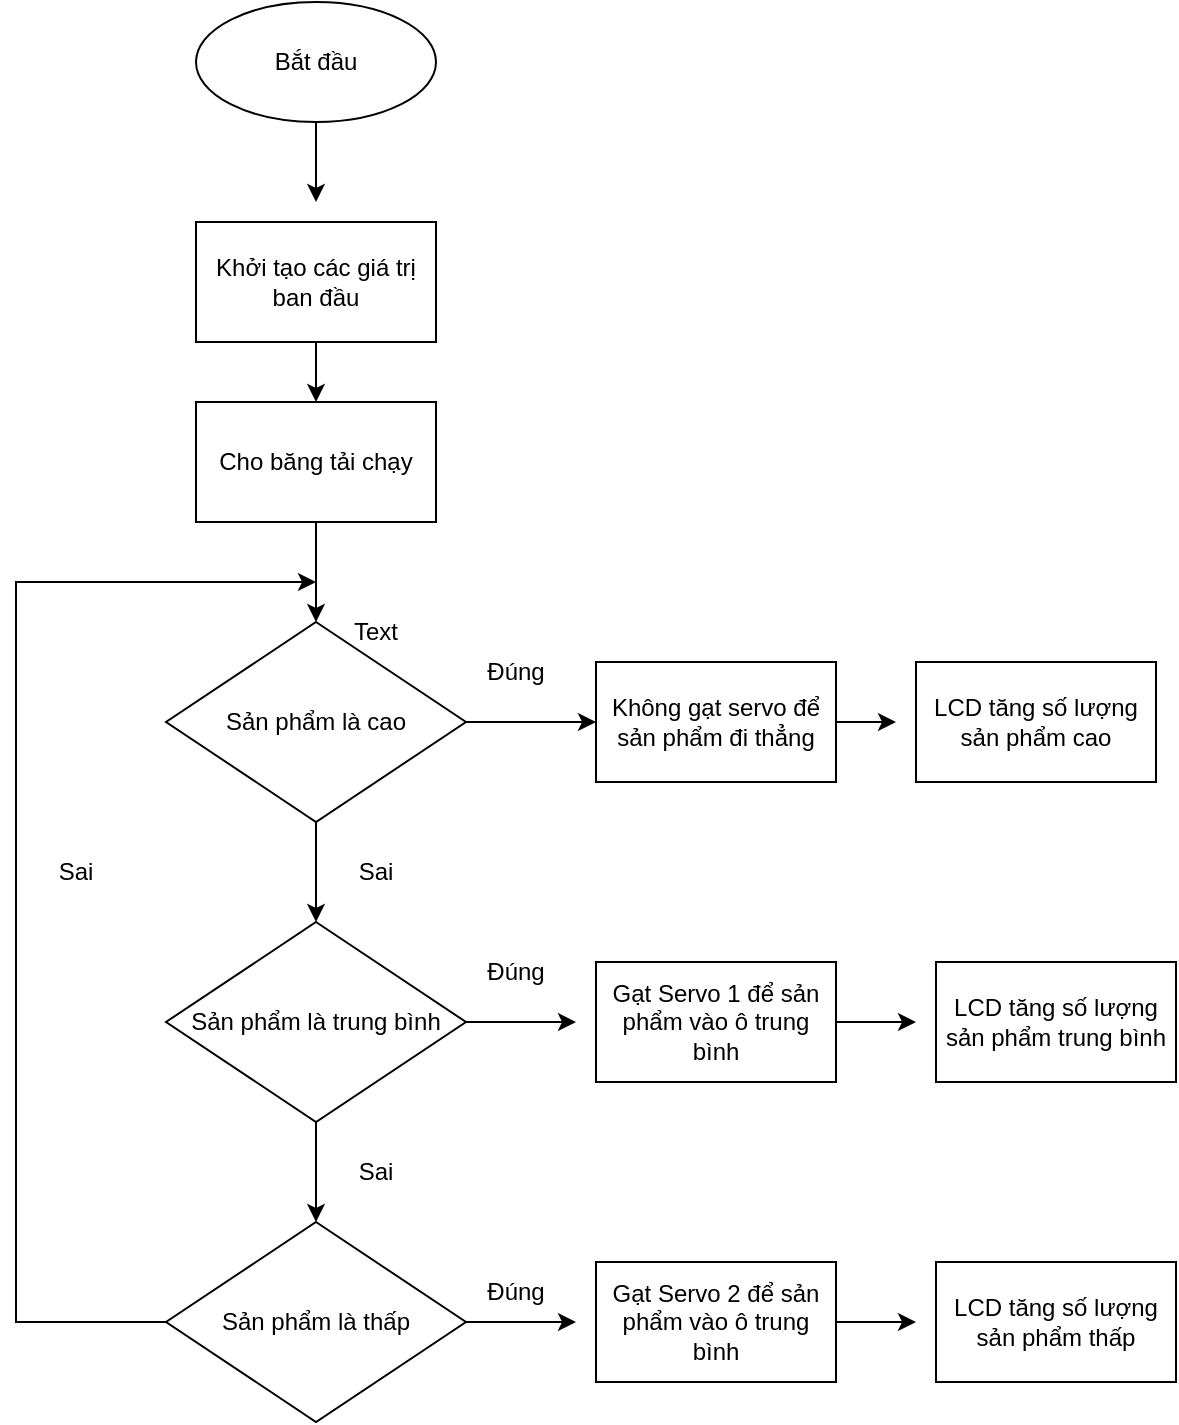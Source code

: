 <mxfile version="18.0.4" type="device"><diagram id="eI6p-txhQkVIGL1VHIgY" name="Page-1"><mxGraphModel dx="934" dy="522" grid="1" gridSize="10" guides="1" tooltips="1" connect="1" arrows="1" fold="1" page="1" pageScale="1" pageWidth="850" pageHeight="1100" math="0" shadow="0"><root><mxCell id="0"/><mxCell id="1" parent="0"/><mxCell id="UtVmgiYDF4hLpc76ol1Q-3" style="edgeStyle=orthogonalEdgeStyle;rounded=0;orthogonalLoop=1;jettySize=auto;html=1;" edge="1" parent="1" source="UtVmgiYDF4hLpc76ol1Q-1"><mxGeometry relative="1" as="geometry"><mxPoint x="350" y="250" as="targetPoint"/></mxGeometry></mxCell><mxCell id="UtVmgiYDF4hLpc76ol1Q-1" value="Bắt đầu" style="ellipse;whiteSpace=wrap;html=1;" vertex="1" parent="1"><mxGeometry x="290" y="150" width="120" height="60" as="geometry"/></mxCell><mxCell id="UtVmgiYDF4hLpc76ol1Q-6" style="edgeStyle=orthogonalEdgeStyle;rounded=0;orthogonalLoop=1;jettySize=auto;html=1;entryX=0.5;entryY=0;entryDx=0;entryDy=0;" edge="1" parent="1" source="UtVmgiYDF4hLpc76ol1Q-2" target="UtVmgiYDF4hLpc76ol1Q-5"><mxGeometry relative="1" as="geometry"><mxPoint x="350" y="340" as="targetPoint"/></mxGeometry></mxCell><mxCell id="UtVmgiYDF4hLpc76ol1Q-2" value="Khởi tạo các giá trị ban đầu" style="rounded=0;whiteSpace=wrap;html=1;" vertex="1" parent="1"><mxGeometry x="290" y="260" width="120" height="60" as="geometry"/></mxCell><mxCell id="UtVmgiYDF4hLpc76ol1Q-10" style="edgeStyle=orthogonalEdgeStyle;rounded=0;orthogonalLoop=1;jettySize=auto;html=1;entryX=0;entryY=0.5;entryDx=0;entryDy=0;" edge="1" parent="1" source="UtVmgiYDF4hLpc76ol1Q-4" target="UtVmgiYDF4hLpc76ol1Q-11"><mxGeometry relative="1" as="geometry"><mxPoint x="500" y="510" as="targetPoint"/><Array as="points"/></mxGeometry></mxCell><mxCell id="UtVmgiYDF4hLpc76ol1Q-12" style="edgeStyle=orthogonalEdgeStyle;rounded=0;orthogonalLoop=1;jettySize=auto;html=1;" edge="1" parent="1" source="UtVmgiYDF4hLpc76ol1Q-4"><mxGeometry relative="1" as="geometry"><mxPoint x="350" y="610" as="targetPoint"/></mxGeometry></mxCell><mxCell id="UtVmgiYDF4hLpc76ol1Q-4" value="Sản phẩm là cao" style="rhombus;whiteSpace=wrap;html=1;" vertex="1" parent="1"><mxGeometry x="275" y="460" width="150" height="100" as="geometry"/></mxCell><mxCell id="UtVmgiYDF4hLpc76ol1Q-9" style="edgeStyle=orthogonalEdgeStyle;rounded=0;orthogonalLoop=1;jettySize=auto;html=1;entryX=0.5;entryY=0;entryDx=0;entryDy=0;" edge="1" parent="1" source="UtVmgiYDF4hLpc76ol1Q-5" target="UtVmgiYDF4hLpc76ol1Q-4"><mxGeometry relative="1" as="geometry"/></mxCell><mxCell id="UtVmgiYDF4hLpc76ol1Q-5" value="Cho băng tải chạy" style="rounded=0;whiteSpace=wrap;html=1;" vertex="1" parent="1"><mxGeometry x="290" y="350" width="120" height="60" as="geometry"/></mxCell><mxCell id="UtVmgiYDF4hLpc76ol1Q-17" style="edgeStyle=orthogonalEdgeStyle;rounded=0;orthogonalLoop=1;jettySize=auto;html=1;" edge="1" parent="1" source="UtVmgiYDF4hLpc76ol1Q-11"><mxGeometry relative="1" as="geometry"><mxPoint x="640" y="510" as="targetPoint"/></mxGeometry></mxCell><mxCell id="UtVmgiYDF4hLpc76ol1Q-11" value="Không gạt servo để sản phẩm đi thẳng" style="rounded=0;whiteSpace=wrap;html=1;" vertex="1" parent="1"><mxGeometry x="490" y="480" width="120" height="60" as="geometry"/></mxCell><mxCell id="UtVmgiYDF4hLpc76ol1Q-15" style="edgeStyle=orthogonalEdgeStyle;rounded=0;orthogonalLoop=1;jettySize=auto;html=1;" edge="1" parent="1" source="UtVmgiYDF4hLpc76ol1Q-13"><mxGeometry relative="1" as="geometry"><mxPoint x="480" y="660" as="targetPoint"/></mxGeometry></mxCell><mxCell id="UtVmgiYDF4hLpc76ol1Q-25" style="edgeStyle=orthogonalEdgeStyle;rounded=0;orthogonalLoop=1;jettySize=auto;html=1;entryX=0.5;entryY=0;entryDx=0;entryDy=0;" edge="1" parent="1" source="UtVmgiYDF4hLpc76ol1Q-13" target="UtVmgiYDF4hLpc76ol1Q-21"><mxGeometry relative="1" as="geometry"/></mxCell><mxCell id="UtVmgiYDF4hLpc76ol1Q-13" value="Sản phẩm là trung bình" style="rhombus;whiteSpace=wrap;html=1;" vertex="1" parent="1"><mxGeometry x="275" y="610" width="150" height="100" as="geometry"/></mxCell><mxCell id="UtVmgiYDF4hLpc76ol1Q-19" style="edgeStyle=orthogonalEdgeStyle;rounded=0;orthogonalLoop=1;jettySize=auto;html=1;" edge="1" parent="1" source="UtVmgiYDF4hLpc76ol1Q-14"><mxGeometry relative="1" as="geometry"><mxPoint x="650" y="660" as="targetPoint"/></mxGeometry></mxCell><mxCell id="UtVmgiYDF4hLpc76ol1Q-14" value="Gạt Servo 1 để sản phẩm vào ô trung bình" style="rounded=0;whiteSpace=wrap;html=1;" vertex="1" parent="1"><mxGeometry x="490" y="630" width="120" height="60" as="geometry"/></mxCell><mxCell id="UtVmgiYDF4hLpc76ol1Q-16" value="LCD tăng số lượng sản phẩm cao" style="rounded=0;whiteSpace=wrap;html=1;" vertex="1" parent="1"><mxGeometry x="650" y="480" width="120" height="60" as="geometry"/></mxCell><mxCell id="UtVmgiYDF4hLpc76ol1Q-18" value="LCD tăng số lượng sản phẩm trung bình" style="rounded=0;whiteSpace=wrap;html=1;" vertex="1" parent="1"><mxGeometry x="660" y="630" width="120" height="60" as="geometry"/></mxCell><mxCell id="UtVmgiYDF4hLpc76ol1Q-20" style="edgeStyle=orthogonalEdgeStyle;rounded=0;orthogonalLoop=1;jettySize=auto;html=1;" edge="1" parent="1" source="UtVmgiYDF4hLpc76ol1Q-21"><mxGeometry relative="1" as="geometry"><mxPoint x="480" y="810" as="targetPoint"/></mxGeometry></mxCell><mxCell id="UtVmgiYDF4hLpc76ol1Q-26" style="edgeStyle=orthogonalEdgeStyle;rounded=0;orthogonalLoop=1;jettySize=auto;html=1;" edge="1" parent="1" source="UtVmgiYDF4hLpc76ol1Q-21"><mxGeometry relative="1" as="geometry"><mxPoint x="350" y="440" as="targetPoint"/><Array as="points"><mxPoint x="200" y="810"/><mxPoint x="200" y="440"/></Array></mxGeometry></mxCell><mxCell id="UtVmgiYDF4hLpc76ol1Q-21" value="Sản phẩm là thấp" style="rhombus;whiteSpace=wrap;html=1;" vertex="1" parent="1"><mxGeometry x="275" y="760" width="150" height="100" as="geometry"/></mxCell><mxCell id="UtVmgiYDF4hLpc76ol1Q-22" style="edgeStyle=orthogonalEdgeStyle;rounded=0;orthogonalLoop=1;jettySize=auto;html=1;" edge="1" parent="1" source="UtVmgiYDF4hLpc76ol1Q-23"><mxGeometry relative="1" as="geometry"><mxPoint x="650" y="810" as="targetPoint"/></mxGeometry></mxCell><mxCell id="UtVmgiYDF4hLpc76ol1Q-23" value="Gạt Servo 2 để sản phẩm vào ô trung bình" style="rounded=0;whiteSpace=wrap;html=1;" vertex="1" parent="1"><mxGeometry x="490" y="780" width="120" height="60" as="geometry"/></mxCell><mxCell id="UtVmgiYDF4hLpc76ol1Q-24" value="LCD tăng số lượng sản phẩm thấp" style="rounded=0;whiteSpace=wrap;html=1;" vertex="1" parent="1"><mxGeometry x="660" y="780" width="120" height="60" as="geometry"/></mxCell><mxCell id="UtVmgiYDF4hLpc76ol1Q-27" value="Text" style="text;html=1;strokeColor=none;fillColor=none;align=center;verticalAlign=middle;whiteSpace=wrap;rounded=0;" vertex="1" parent="1"><mxGeometry x="350" y="450" width="60" height="30" as="geometry"/></mxCell><mxCell id="UtVmgiYDF4hLpc76ol1Q-28" value="Đúng" style="text;html=1;strokeColor=none;fillColor=none;align=center;verticalAlign=middle;whiteSpace=wrap;rounded=0;" vertex="1" parent="1"><mxGeometry x="420" y="470" width="60" height="30" as="geometry"/></mxCell><mxCell id="UtVmgiYDF4hLpc76ol1Q-29" value="Sai" style="text;html=1;strokeColor=none;fillColor=none;align=center;verticalAlign=middle;whiteSpace=wrap;rounded=0;" vertex="1" parent="1"><mxGeometry x="350" y="570" width="60" height="30" as="geometry"/></mxCell><mxCell id="UtVmgiYDF4hLpc76ol1Q-30" value="Sai" style="text;html=1;strokeColor=none;fillColor=none;align=center;verticalAlign=middle;whiteSpace=wrap;rounded=0;" vertex="1" parent="1"><mxGeometry x="200" y="570" width="60" height="30" as="geometry"/></mxCell><mxCell id="UtVmgiYDF4hLpc76ol1Q-31" value="Sai" style="text;html=1;strokeColor=none;fillColor=none;align=center;verticalAlign=middle;whiteSpace=wrap;rounded=0;" vertex="1" parent="1"><mxGeometry x="350" y="720" width="60" height="30" as="geometry"/></mxCell><mxCell id="UtVmgiYDF4hLpc76ol1Q-32" value="Đúng" style="text;html=1;strokeColor=none;fillColor=none;align=center;verticalAlign=middle;whiteSpace=wrap;rounded=0;" vertex="1" parent="1"><mxGeometry x="420" y="620" width="60" height="30" as="geometry"/></mxCell><mxCell id="UtVmgiYDF4hLpc76ol1Q-33" value="Đúng" style="text;html=1;strokeColor=none;fillColor=none;align=center;verticalAlign=middle;whiteSpace=wrap;rounded=0;" vertex="1" parent="1"><mxGeometry x="420" y="780" width="60" height="30" as="geometry"/></mxCell></root></mxGraphModel></diagram></mxfile>